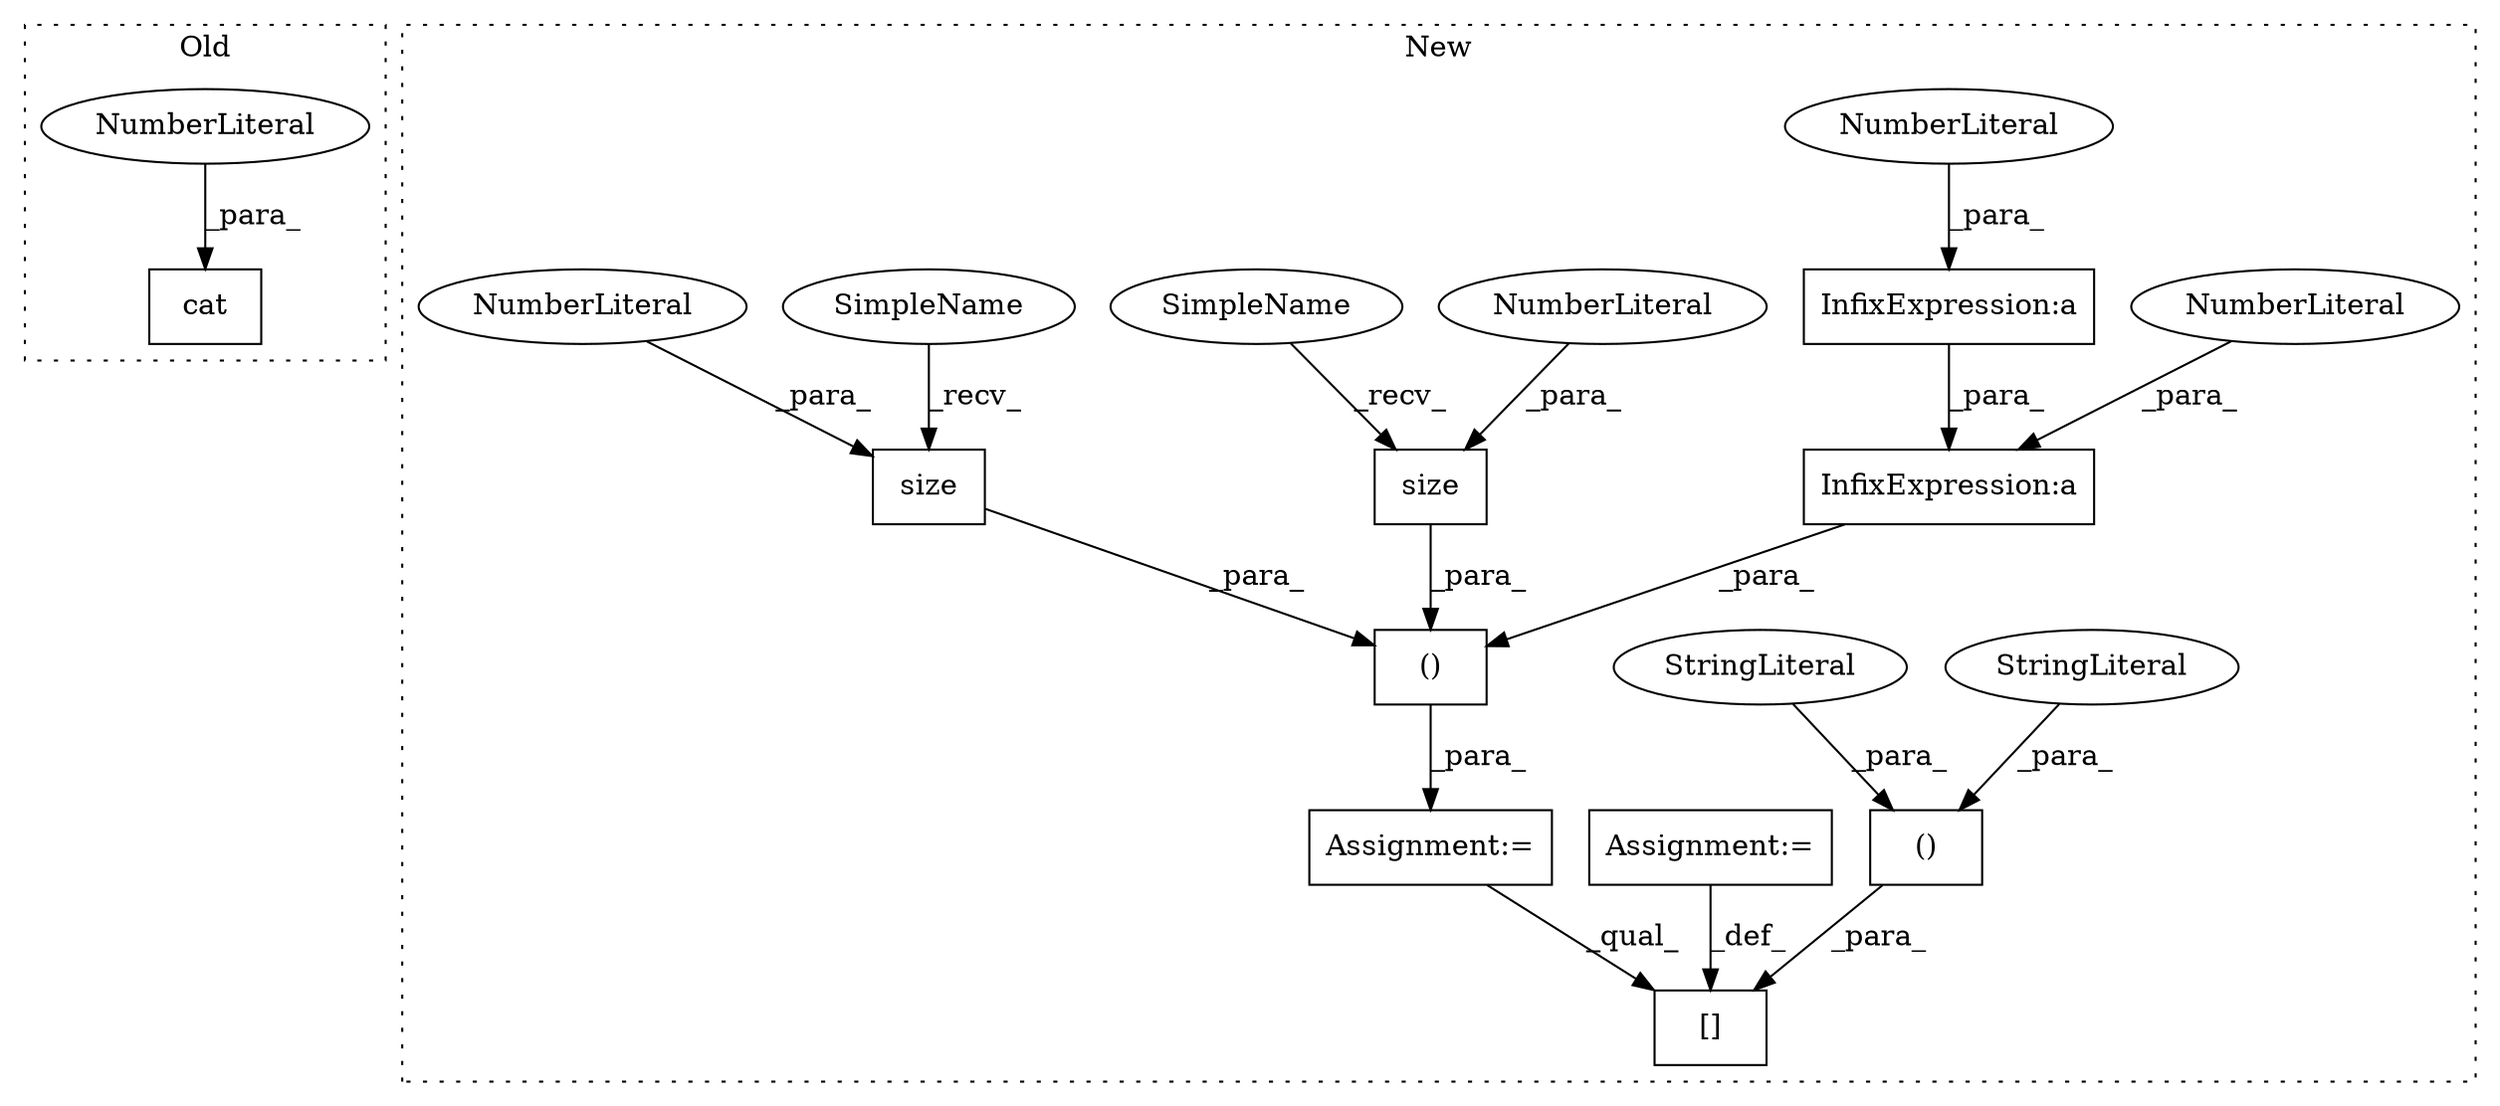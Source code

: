 digraph G {
subgraph cluster0 {
1 [label="cat" a="32" s="3801,3809" l="4,1" shape="box"];
4 [label="NumberLiteral" a="34" s="3808" l="1" shape="ellipse"];
label = "Old";
style="dotted";
}
subgraph cluster1 {
2 [label="size" a="32" s="3073,3079" l="5,1" shape="box"];
3 [label="Assignment:=" a="7" s="3010" l="1" shape="box"];
5 [label="NumberLiteral" a="34" s="3078" l="1" shape="ellipse"];
6 [label="()" a="106" s="3028" l="96" shape="box"];
7 [label="size" a="32" s="3030,3036" l="5,1" shape="box"];
8 [label="InfixExpression:a" a="27" s="2885" l="3" shape="box"];
9 [label="InfixExpression:a" a="27" s="2880" l="3" shape="box"];
10 [label="[]" a="2" s="4052,4136" l="9,2" shape="box"];
11 [label="()" a="106" s="4061" l="75" shape="box"];
12 [label="NumberLiteral" a="34" s="2888" l="1" shape="ellipse"];
13 [label="NumberLiteral" a="34" s="2879" l="1" shape="ellipse"];
14 [label="NumberLiteral" a="34" s="3035" l="1" shape="ellipse"];
15 [label="StringLiteral" a="45" s="4061" l="46" shape="ellipse"];
16 [label="StringLiteral" a="45" s="4120" l="16" shape="ellipse"];
17 [label="Assignment:=" a="7" s="4138" l="1" shape="box"];
18 [label="SimpleName" a="42" s="3028" l="1" shape="ellipse"];
19 [label="SimpleName" a="42" s="3071" l="1" shape="ellipse"];
label = "New";
style="dotted";
}
2 -> 6 [label="_para_"];
3 -> 10 [label="_qual_"];
4 -> 1 [label="_para_"];
5 -> 2 [label="_para_"];
6 -> 3 [label="_para_"];
7 -> 6 [label="_para_"];
8 -> 6 [label="_para_"];
9 -> 8 [label="_para_"];
11 -> 10 [label="_para_"];
12 -> 8 [label="_para_"];
13 -> 9 [label="_para_"];
14 -> 7 [label="_para_"];
15 -> 11 [label="_para_"];
16 -> 11 [label="_para_"];
17 -> 10 [label="_def_"];
18 -> 7 [label="_recv_"];
19 -> 2 [label="_recv_"];
}